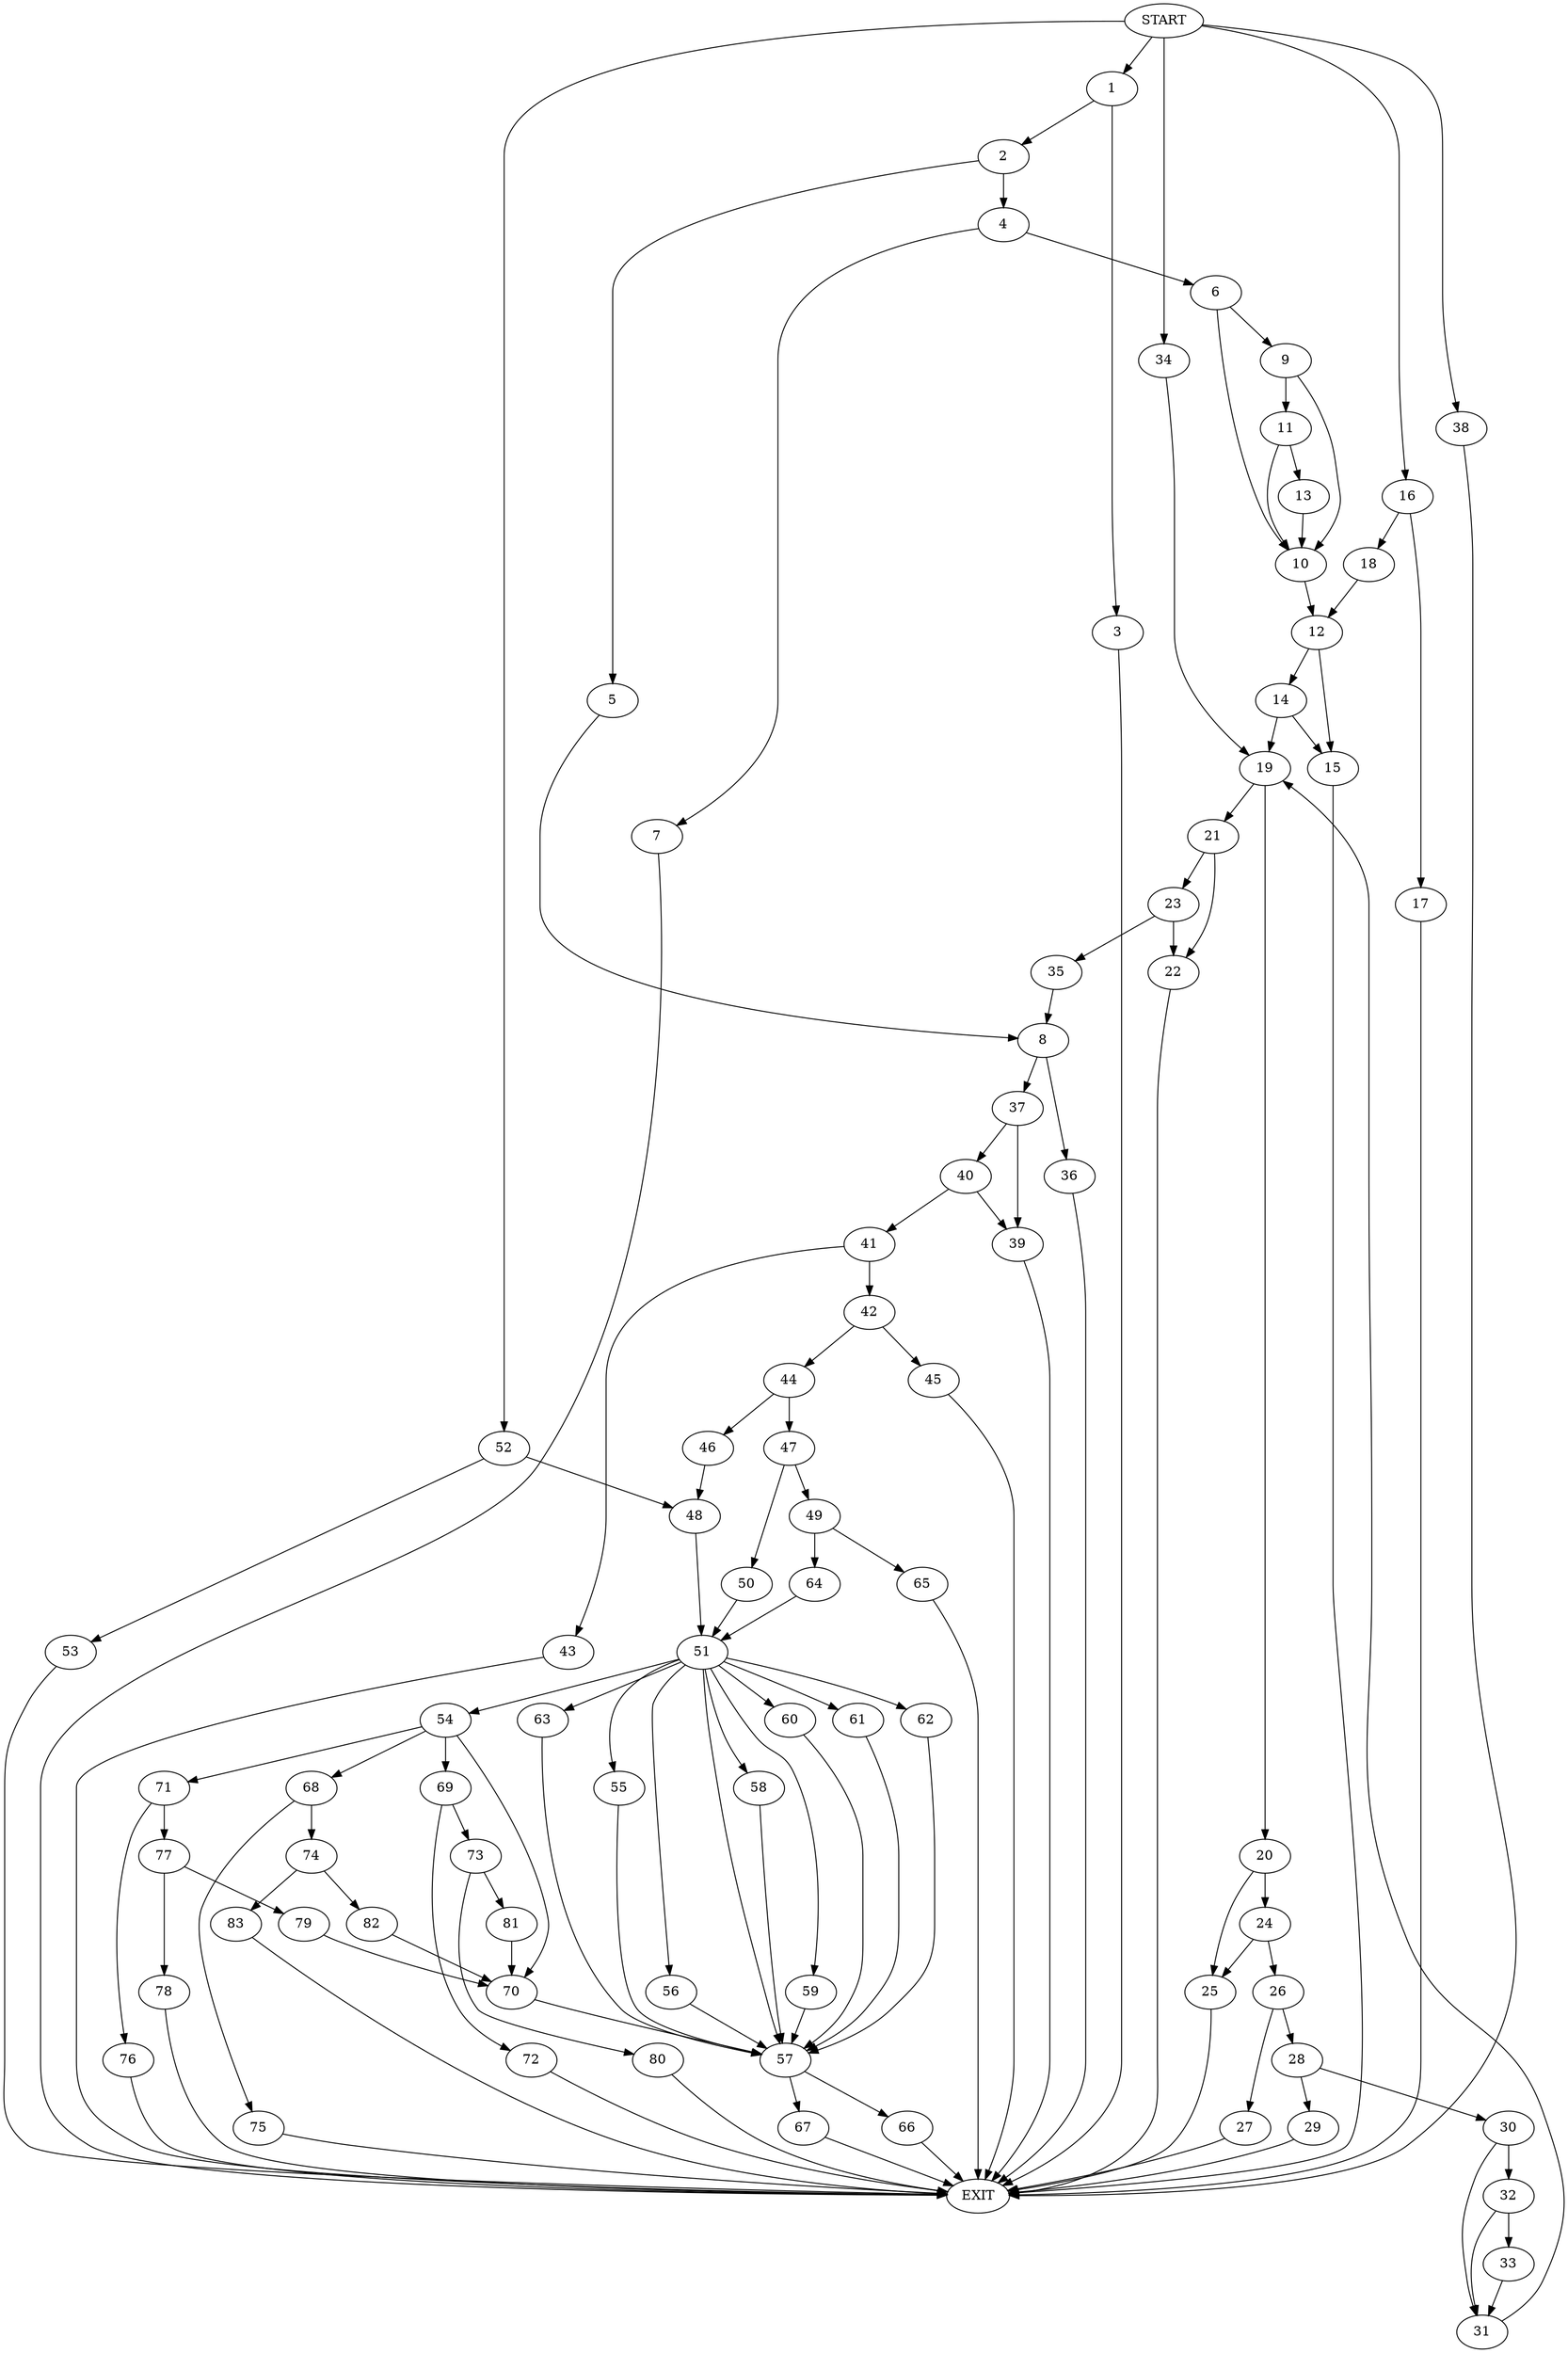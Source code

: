 digraph {
0 [label="START"]
84 [label="EXIT"]
0 -> 1
1 -> 2
1 -> 3
2 -> 4
2 -> 5
3 -> 84
4 -> 6
4 -> 7
5 -> 8
6 -> 9
6 -> 10
7 -> 84
9 -> 11
9 -> 10
10 -> 12
11 -> 13
11 -> 10
13 -> 10
12 -> 14
12 -> 15
0 -> 16
16 -> 17
16 -> 18
17 -> 84
18 -> 12
14 -> 15
14 -> 19
15 -> 84
19 -> 20
19 -> 21
21 -> 22
21 -> 23
20 -> 24
20 -> 25
25 -> 84
24 -> 26
24 -> 25
26 -> 27
26 -> 28
27 -> 84
28 -> 29
28 -> 30
30 -> 31
30 -> 32
29 -> 84
32 -> 31
32 -> 33
31 -> 19
33 -> 31
0 -> 34
34 -> 19
22 -> 84
23 -> 35
23 -> 22
35 -> 8
8 -> 36
8 -> 37
0 -> 38
38 -> 84
36 -> 84
37 -> 39
37 -> 40
40 -> 39
40 -> 41
39 -> 84
41 -> 42
41 -> 43
43 -> 84
42 -> 44
42 -> 45
45 -> 84
44 -> 46
44 -> 47
46 -> 48
47 -> 49
47 -> 50
48 -> 51
0 -> 52
52 -> 48
52 -> 53
53 -> 84
51 -> 54
51 -> 55
51 -> 56
51 -> 57
51 -> 58
51 -> 59
51 -> 60
51 -> 61
51 -> 62
51 -> 63
49 -> 64
49 -> 65
50 -> 51
64 -> 51
65 -> 84
55 -> 57
62 -> 57
61 -> 57
58 -> 57
56 -> 57
60 -> 57
57 -> 66
57 -> 67
54 -> 68
54 -> 69
54 -> 70
54 -> 71
63 -> 57
59 -> 57
70 -> 57
69 -> 72
69 -> 73
68 -> 74
68 -> 75
71 -> 76
71 -> 77
76 -> 84
77 -> 78
77 -> 79
78 -> 84
79 -> 70
73 -> 80
73 -> 81
72 -> 84
80 -> 84
81 -> 70
75 -> 84
74 -> 82
74 -> 83
83 -> 84
82 -> 70
66 -> 84
67 -> 84
}

